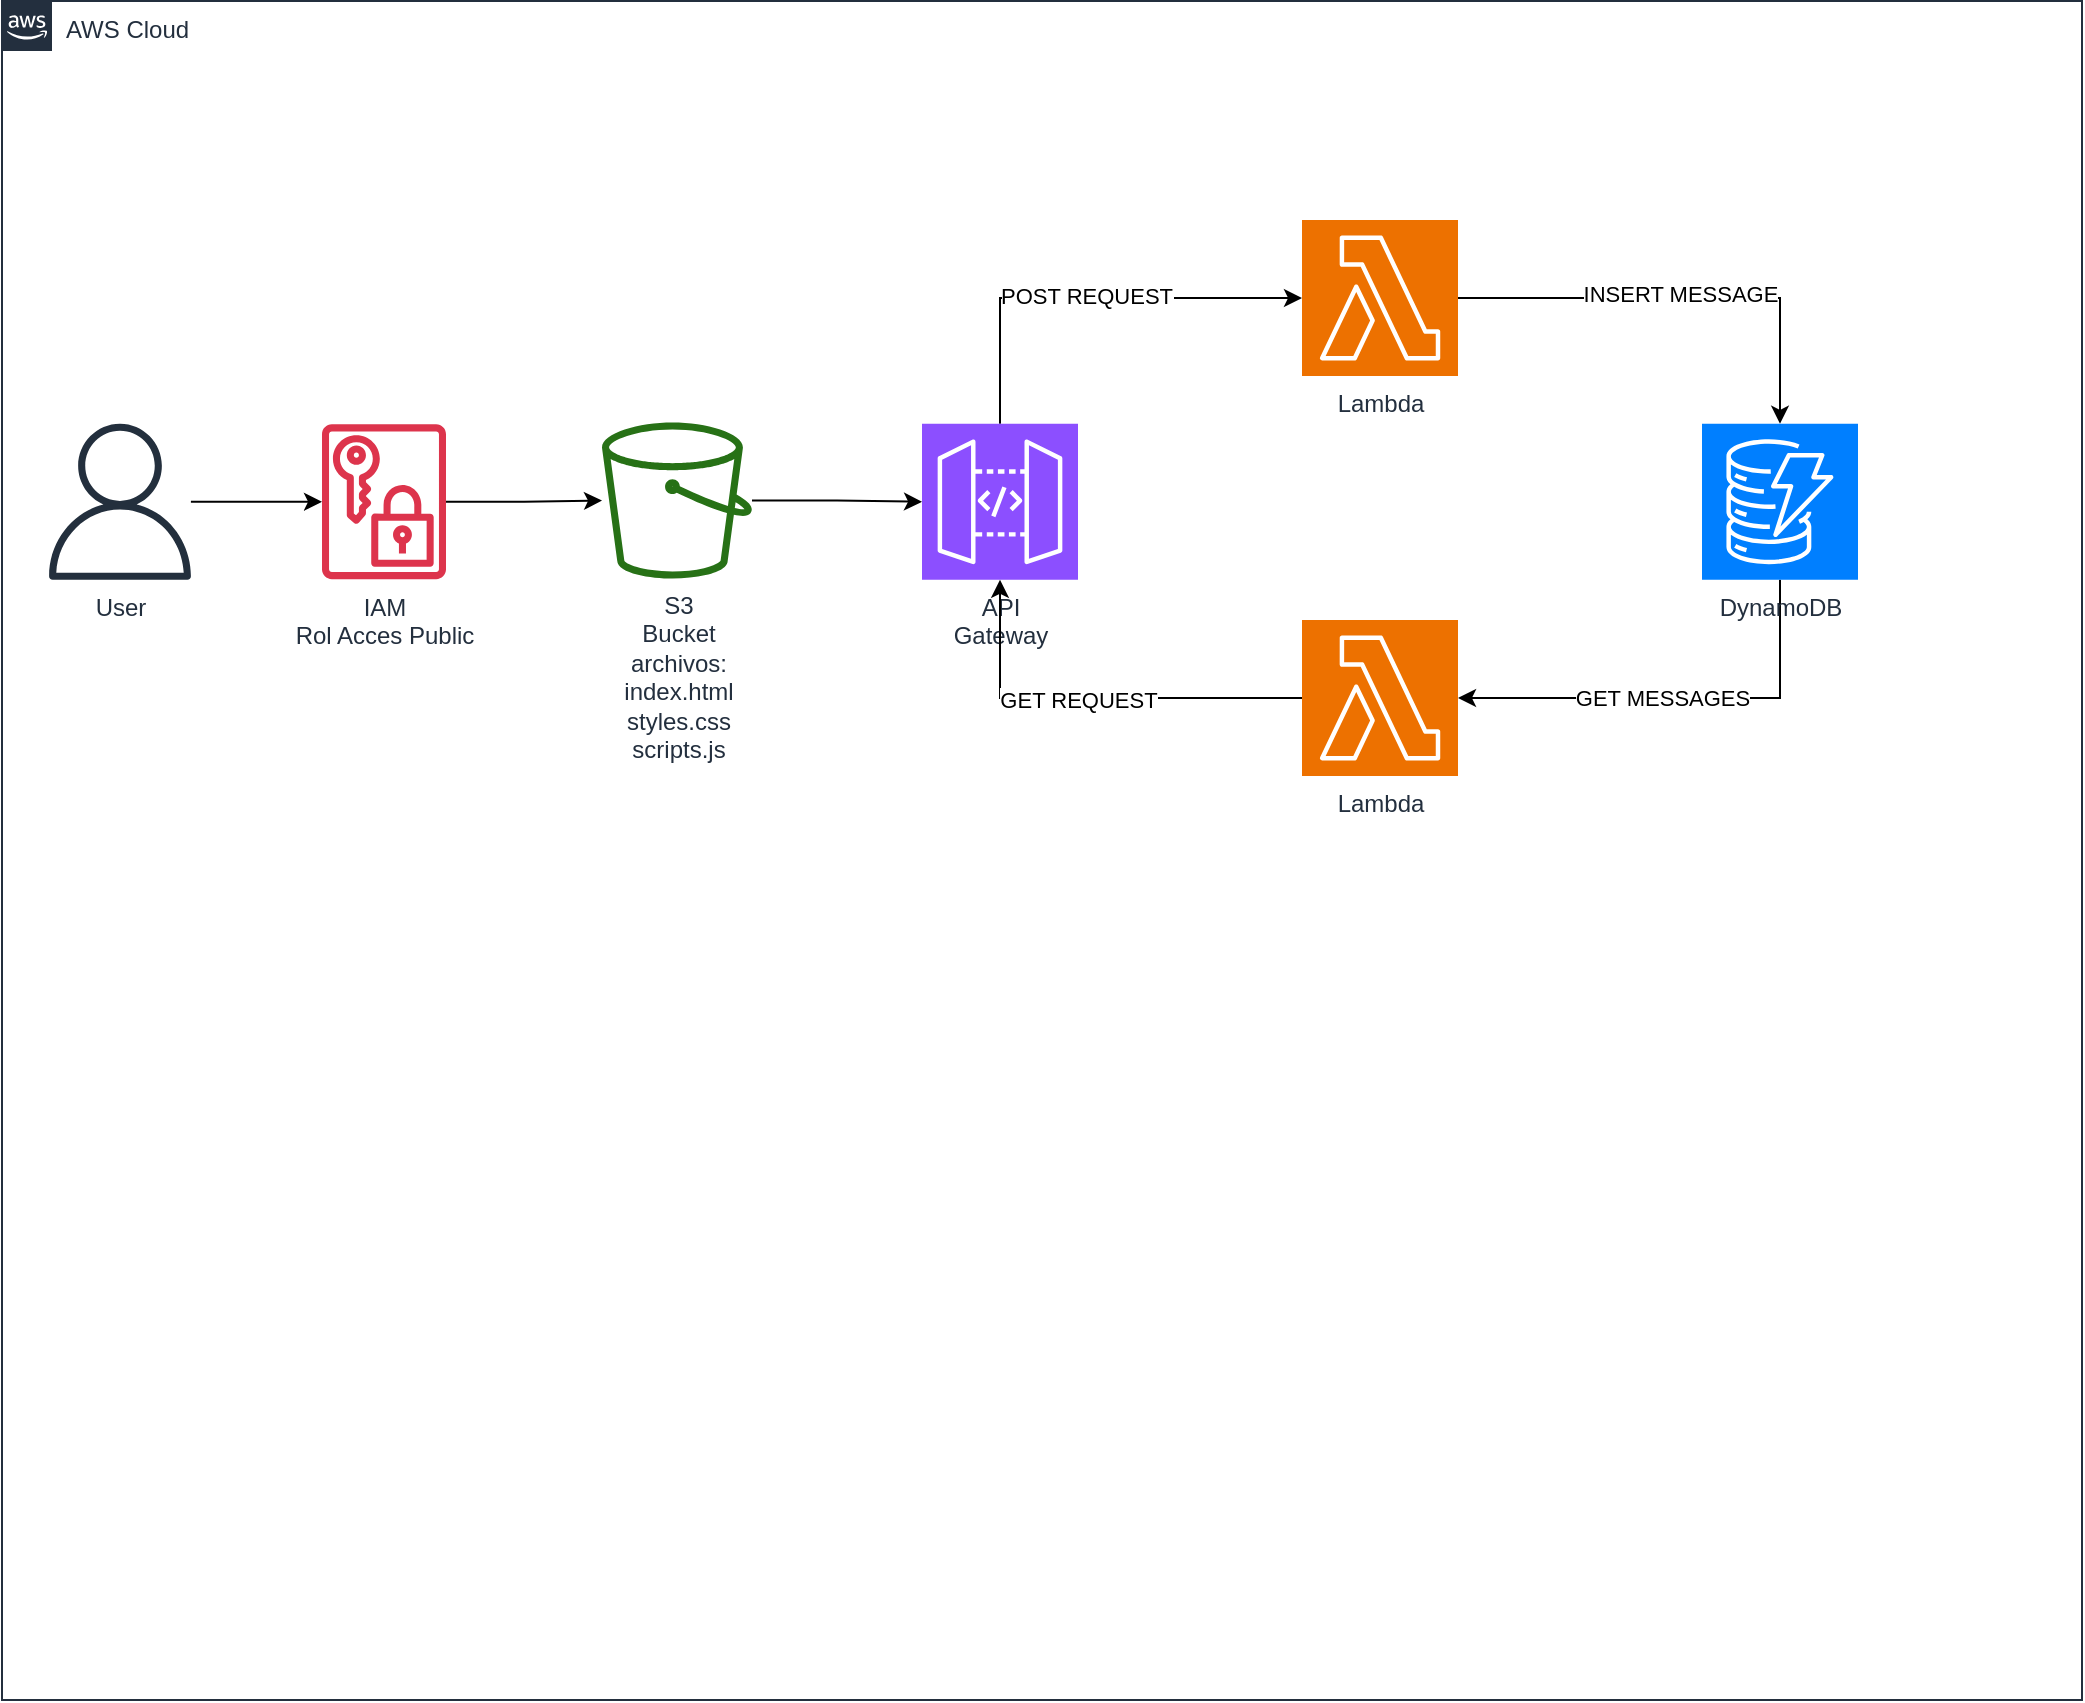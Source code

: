 <mxfile version="24.2.3" type="device">
  <diagram id="Ht1M8jgEwFfnCIfOTk4-" name="Page-1">
    <mxGraphModel dx="1108" dy="1449" grid="1" gridSize="10" guides="1" tooltips="1" connect="1" arrows="1" fold="1" page="1" pageScale="1" pageWidth="1169" pageHeight="827" math="0" shadow="0">
      <root>
        <mxCell id="0" />
        <mxCell id="1" parent="0" />
        <mxCell id="UEzPUAAOIrF-is8g5C7q-175" value="AWS Cloud" style="points=[[0,0],[0.25,0],[0.5,0],[0.75,0],[1,0],[1,0.25],[1,0.5],[1,0.75],[1,1],[0.75,1],[0.5,1],[0.25,1],[0,1],[0,0.75],[0,0.5],[0,0.25]];outlineConnect=0;gradientColor=none;html=1;whiteSpace=wrap;fontSize=12;fontStyle=0;shape=mxgraph.aws4.group;grIcon=mxgraph.aws4.group_aws_cloud_alt;strokeColor=#232F3E;fillColor=none;verticalAlign=top;align=left;spacingLeft=30;fontColor=#232F3E;dashed=0;labelBackgroundColor=#ffffff;container=1;pointerEvents=0;collapsible=0;recursiveResize=0;" parent="1" vertex="1">
          <mxGeometry x="40" y="-789.5" width="1040" height="849.5" as="geometry" />
        </mxCell>
        <mxCell id="vVi4Yc5sUVfjphDerw9W-19" value="" style="edgeStyle=orthogonalEdgeStyle;rounded=0;orthogonalLoop=1;jettySize=auto;html=1;" edge="1" parent="UEzPUAAOIrF-is8g5C7q-175" source="UEzPUAAOIrF-is8g5C7q-177" target="vVi4Yc5sUVfjphDerw9W-4">
          <mxGeometry relative="1" as="geometry" />
        </mxCell>
        <mxCell id="UEzPUAAOIrF-is8g5C7q-177" value="S3&lt;br&gt;Bucket&lt;div&gt;archivos:&lt;/div&gt;&lt;div&gt;index.html&lt;/div&gt;&lt;div&gt;styles.css&lt;/div&gt;&lt;div&gt;scripts.js&lt;/div&gt;" style="outlineConnect=0;fontColor=#232F3E;gradientColor=none;fillColor=#277116;strokeColor=none;dashed=0;verticalLabelPosition=bottom;verticalAlign=top;align=center;html=1;fontSize=12;fontStyle=0;aspect=fixed;pointerEvents=1;shape=mxgraph.aws4.bucket;labelBackgroundColor=#ffffff;" parent="UEzPUAAOIrF-is8g5C7q-175" vertex="1">
          <mxGeometry x="300" y="210.75" width="75" height="78" as="geometry" />
        </mxCell>
        <mxCell id="vVi4Yc5sUVfjphDerw9W-17" style="edgeStyle=orthogonalEdgeStyle;rounded=0;orthogonalLoop=1;jettySize=auto;html=1;" edge="1" parent="UEzPUAAOIrF-is8g5C7q-175" source="vVi4Yc5sUVfjphDerw9W-1" target="vVi4Yc5sUVfjphDerw9W-3">
          <mxGeometry relative="1" as="geometry" />
        </mxCell>
        <mxCell id="vVi4Yc5sUVfjphDerw9W-1" value="User" style="sketch=0;outlineConnect=0;fontColor=#232F3E;gradientColor=none;fillColor=#232F3D;strokeColor=none;dashed=0;verticalLabelPosition=bottom;verticalAlign=top;align=center;html=1;fontSize=12;fontStyle=0;aspect=fixed;pointerEvents=1;shape=mxgraph.aws4.user;" vertex="1" parent="UEzPUAAOIrF-is8g5C7q-175">
          <mxGeometry x="20" y="211.38" width="78" height="78" as="geometry" />
        </mxCell>
        <mxCell id="vVi4Yc5sUVfjphDerw9W-18" value="" style="edgeStyle=orthogonalEdgeStyle;rounded=0;orthogonalLoop=1;jettySize=auto;html=1;" edge="1" parent="UEzPUAAOIrF-is8g5C7q-175" source="vVi4Yc5sUVfjphDerw9W-3" target="UEzPUAAOIrF-is8g5C7q-177">
          <mxGeometry relative="1" as="geometry" />
        </mxCell>
        <mxCell id="vVi4Yc5sUVfjphDerw9W-3" value="IAM&lt;div&gt;Rol Acces Public&lt;/div&gt;" style="sketch=0;outlineConnect=0;fontColor=#232F3E;gradientColor=none;fillColor=#DD344C;strokeColor=none;dashed=0;verticalLabelPosition=bottom;verticalAlign=top;align=center;html=1;fontSize=12;fontStyle=0;aspect=fixed;pointerEvents=1;shape=mxgraph.aws4.data_encryption_key;" vertex="1" parent="UEzPUAAOIrF-is8g5C7q-175">
          <mxGeometry x="160" y="211.38" width="62" height="78" as="geometry" />
        </mxCell>
        <mxCell id="vVi4Yc5sUVfjphDerw9W-9" value="" style="edgeStyle=orthogonalEdgeStyle;rounded=0;orthogonalLoop=1;jettySize=auto;html=1;entryX=0;entryY=0.5;entryDx=0;entryDy=0;entryPerimeter=0;exitX=0.5;exitY=0;exitDx=0;exitDy=0;exitPerimeter=0;" edge="1" parent="UEzPUAAOIrF-is8g5C7q-175" source="vVi4Yc5sUVfjphDerw9W-4" target="vVi4Yc5sUVfjphDerw9W-5">
          <mxGeometry relative="1" as="geometry">
            <mxPoint x="499" y="120.5" as="targetPoint" />
          </mxGeometry>
        </mxCell>
        <mxCell id="vVi4Yc5sUVfjphDerw9W-10" value="POST REQUEST" style="edgeLabel;html=1;align=center;verticalAlign=middle;resizable=0;points=[];" vertex="1" connectable="0" parent="vVi4Yc5sUVfjphDerw9W-9">
          <mxGeometry x="-0.012" y="1" relative="1" as="geometry">
            <mxPoint as="offset" />
          </mxGeometry>
        </mxCell>
        <mxCell id="vVi4Yc5sUVfjphDerw9W-4" value="API&lt;div&gt;Gateway&lt;/div&gt;" style="sketch=0;points=[[0,0,0],[0.25,0,0],[0.5,0,0],[0.75,0,0],[1,0,0],[0,1,0],[0.25,1,0],[0.5,1,0],[0.75,1,0],[1,1,0],[0,0.25,0],[0,0.5,0],[0,0.75,0],[1,0.25,0],[1,0.5,0],[1,0.75,0]];outlineConnect=0;fontColor=#232F3E;fillColor=#8C4FFF;strokeColor=#ffffff;dashed=0;verticalLabelPosition=bottom;verticalAlign=top;align=center;html=1;fontSize=12;fontStyle=0;aspect=fixed;shape=mxgraph.aws4.resourceIcon;resIcon=mxgraph.aws4.api_gateway;" vertex="1" parent="UEzPUAAOIrF-is8g5C7q-175">
          <mxGeometry x="460" y="211.38" width="78" height="78" as="geometry" />
        </mxCell>
        <mxCell id="vVi4Yc5sUVfjphDerw9W-11" value="" style="edgeStyle=orthogonalEdgeStyle;rounded=0;orthogonalLoop=1;jettySize=auto;html=1;entryX=0.5;entryY=0;entryDx=0;entryDy=0;entryPerimeter=0;" edge="1" parent="UEzPUAAOIrF-is8g5C7q-175" source="vVi4Yc5sUVfjphDerw9W-5" target="vVi4Yc5sUVfjphDerw9W-7">
          <mxGeometry relative="1" as="geometry" />
        </mxCell>
        <mxCell id="vVi4Yc5sUVfjphDerw9W-12" value="INSERT MESSAGE" style="edgeLabel;html=1;align=center;verticalAlign=middle;resizable=0;points=[];" vertex="1" connectable="0" parent="vVi4Yc5sUVfjphDerw9W-11">
          <mxGeometry x="-0.012" y="2" relative="1" as="geometry">
            <mxPoint as="offset" />
          </mxGeometry>
        </mxCell>
        <mxCell id="vVi4Yc5sUVfjphDerw9W-5" value="Lambda" style="sketch=0;points=[[0,0,0],[0.25,0,0],[0.5,0,0],[0.75,0,0],[1,0,0],[0,1,0],[0.25,1,0],[0.5,1,0],[0.75,1,0],[1,1,0],[0,0.25,0],[0,0.5,0],[0,0.75,0],[1,0.25,0],[1,0.5,0],[1,0.75,0]];outlineConnect=0;fontColor=#232F3E;fillColor=#ED7100;strokeColor=#ffffff;dashed=0;verticalLabelPosition=bottom;verticalAlign=top;align=center;html=1;fontSize=12;fontStyle=0;aspect=fixed;shape=mxgraph.aws4.resourceIcon;resIcon=mxgraph.aws4.lambda;" vertex="1" parent="UEzPUAAOIrF-is8g5C7q-175">
          <mxGeometry x="650" y="109.5" width="78" height="78" as="geometry" />
        </mxCell>
        <mxCell id="vVi4Yc5sUVfjphDerw9W-15" style="edgeStyle=orthogonalEdgeStyle;rounded=0;orthogonalLoop=1;jettySize=auto;html=1;entryX=0.5;entryY=1;entryDx=0;entryDy=0;entryPerimeter=0;" edge="1" parent="UEzPUAAOIrF-is8g5C7q-175" source="vVi4Yc5sUVfjphDerw9W-6" target="vVi4Yc5sUVfjphDerw9W-4">
          <mxGeometry relative="1" as="geometry" />
        </mxCell>
        <mxCell id="vVi4Yc5sUVfjphDerw9W-16" value="GET REQUEST" style="edgeLabel;html=1;align=center;verticalAlign=middle;resizable=0;points=[];" vertex="1" connectable="0" parent="vVi4Yc5sUVfjphDerw9W-15">
          <mxGeometry x="0.073" y="1" relative="1" as="geometry">
            <mxPoint as="offset" />
          </mxGeometry>
        </mxCell>
        <mxCell id="vVi4Yc5sUVfjphDerw9W-6" value="Lambda" style="sketch=0;points=[[0,0,0],[0.25,0,0],[0.5,0,0],[0.75,0,0],[1,0,0],[0,1,0],[0.25,1,0],[0.5,1,0],[0.75,1,0],[1,1,0],[0,0.25,0],[0,0.5,0],[0,0.75,0],[1,0.25,0],[1,0.5,0],[1,0.75,0]];outlineConnect=0;fontColor=#232F3E;fillColor=#ED7100;strokeColor=#ffffff;dashed=0;verticalLabelPosition=bottom;verticalAlign=top;align=center;html=1;fontSize=12;fontStyle=0;aspect=fixed;shape=mxgraph.aws4.resourceIcon;resIcon=mxgraph.aws4.lambda;" vertex="1" parent="UEzPUAAOIrF-is8g5C7q-175">
          <mxGeometry x="650" y="309.5" width="78" height="78" as="geometry" />
        </mxCell>
        <mxCell id="vVi4Yc5sUVfjphDerw9W-13" style="edgeStyle=orthogonalEdgeStyle;rounded=0;orthogonalLoop=1;jettySize=auto;html=1;exitX=0.5;exitY=1;exitDx=0;exitDy=0;exitPerimeter=0;entryX=1;entryY=0.5;entryDx=0;entryDy=0;entryPerimeter=0;" edge="1" parent="UEzPUAAOIrF-is8g5C7q-175" source="vVi4Yc5sUVfjphDerw9W-7" target="vVi4Yc5sUVfjphDerw9W-6">
          <mxGeometry relative="1" as="geometry" />
        </mxCell>
        <mxCell id="vVi4Yc5sUVfjphDerw9W-14" value="GET MESSAGES" style="edgeLabel;html=1;align=center;verticalAlign=middle;resizable=0;points=[];" vertex="1" connectable="0" parent="vVi4Yc5sUVfjphDerw9W-13">
          <mxGeometry x="0.07" relative="1" as="geometry">
            <mxPoint as="offset" />
          </mxGeometry>
        </mxCell>
        <mxCell id="vVi4Yc5sUVfjphDerw9W-7" value="DynamoDB" style="sketch=0;points=[[0,0,0],[0.25,0,0],[0.5,0,0],[0.75,0,0],[1,0,0],[0,1,0],[0.25,1,0],[0.5,1,0],[0.75,1,0],[1,1,0],[0,0.25,0],[0,0.5,0],[0,0.75,0],[1,0.25,0],[1,0.5,0],[1,0.75,0]];outlineConnect=0;fontColor=#232F3E;fillColor=#007FFF;strokeColor=#ffffff;dashed=0;verticalLabelPosition=bottom;verticalAlign=top;align=center;html=1;fontSize=12;fontStyle=0;aspect=fixed;shape=mxgraph.aws4.resourceIcon;resIcon=mxgraph.aws4.dynamodb;" vertex="1" parent="UEzPUAAOIrF-is8g5C7q-175">
          <mxGeometry x="850" y="211.38" width="78" height="78" as="geometry" />
        </mxCell>
      </root>
    </mxGraphModel>
  </diagram>
</mxfile>
